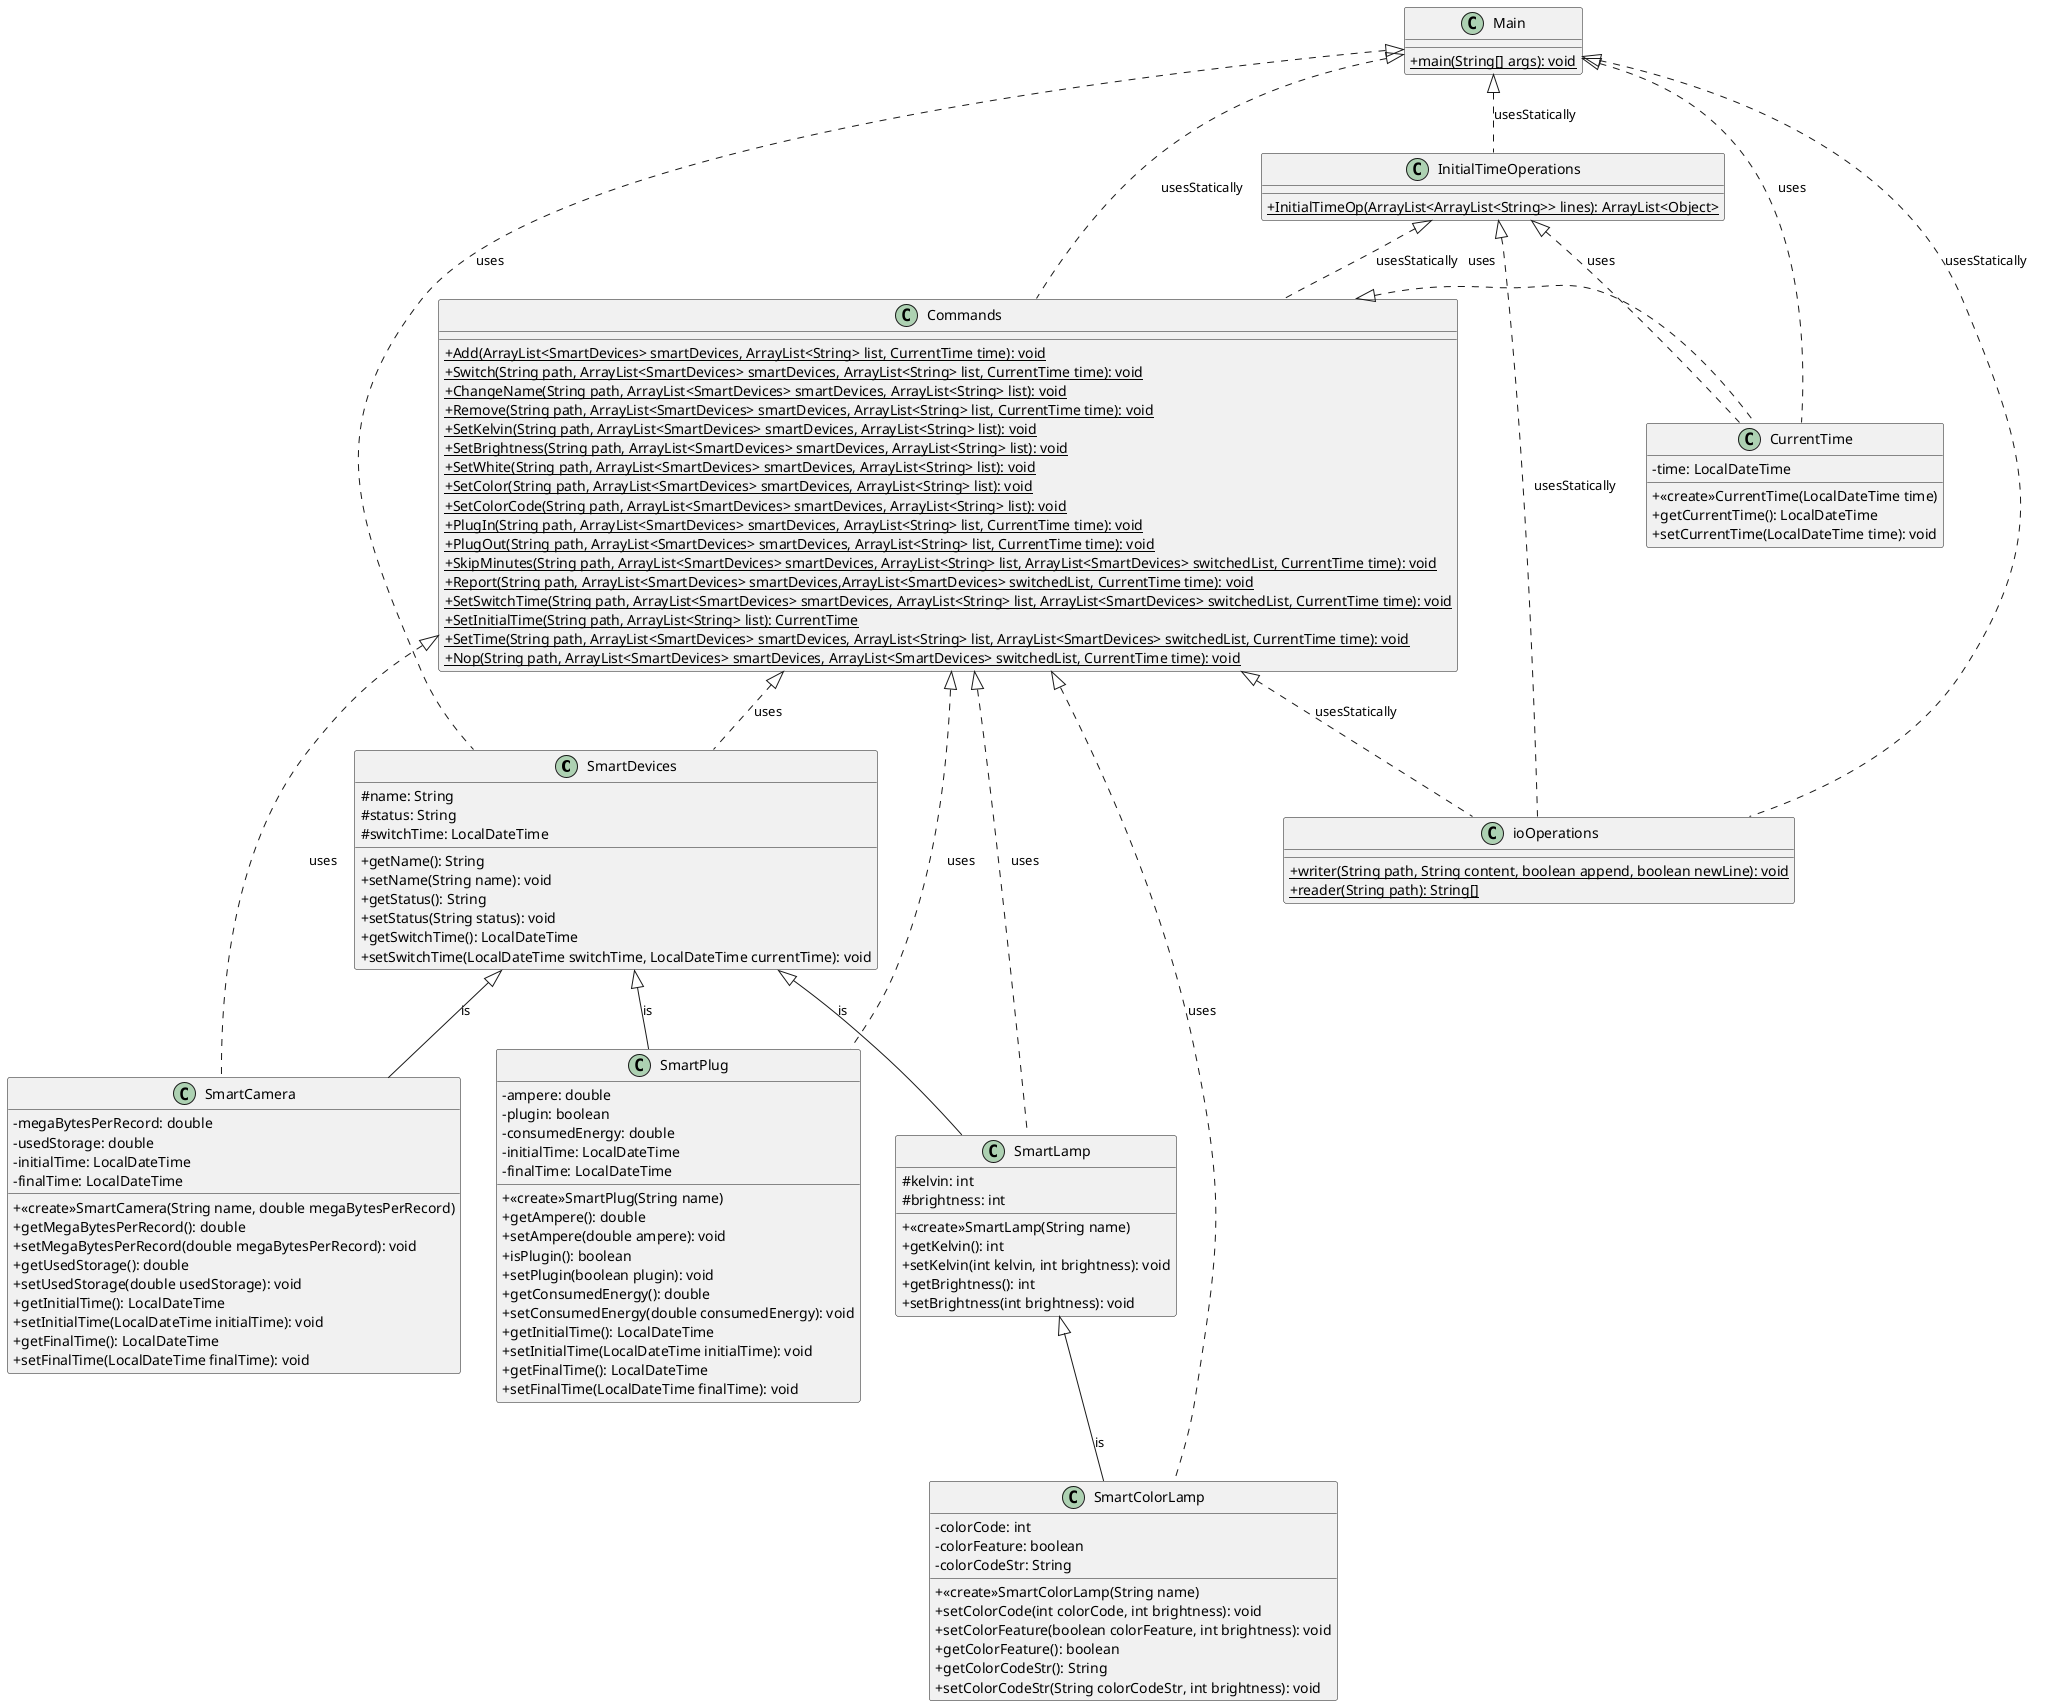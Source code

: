 @startuml
skinparam classAttributeIconSize 0

SmartDevices <|-- SmartPlug: is
SmartDevices <|-- SmartCamera: is
SmartDevices <|-- SmartLamp: is
SmartLamp <|-- SmartColorLamp: is

InitialTimeOperations <|.. ioOperations: usesStatically
Main <|.. ioOperations: usesStatically
Main <|. Commands: usesStatically
Main <|.. InitialTimeOperations: usesStatically
Commands <|.. ioOperations: usesStatically
Commands <|. CurrentTime: uses
InitialTimeOperations <|. CurrentTime: uses
InitialTimeOperations <|.. Commands: usesStatically
Main <|. CurrentTime: uses
Commands <|. SmartCamera: uses
Commands <|. SmartColorLamp: uses
Commands <|. SmartLamp: uses
Commands <|.. SmartDevices: uses
Main <|. SmartDevices: uses
Commands <|. SmartPlug: uses


class SmartDevices {
#name: String
#status: String
#switchTime: LocalDateTime
+getName(): String
+setName(String name): void
+getStatus(): String
+setStatus(String status): void
+getSwitchTime(): LocalDateTime
+setSwitchTime(LocalDateTime switchTime, LocalDateTime currentTime): void
}
class SmartColorLamp {
-colorCode: int
-colorFeature: boolean
-colorCodeStr: String
+<<create>>SmartColorLamp(String name)
+setColorCode(int colorCode, int brightness): void
+setColorFeature(boolean colorFeature, int brightness): void
+getColorFeature(): boolean
+getColorCodeStr(): String
+setColorCodeStr(String colorCodeStr, int brightness): void
}
class SmartLamp {
# kelvin: int
# brightness: int
+ <<create>>SmartLamp(String name)
+ getKelvin(): int
+ setKelvin(int kelvin, int brightness): void
+ getBrightness(): int
+ setBrightness(int brightness): void
}
class SmartCamera{
-megaBytesPerRecord: double
-usedStorage: double
-initialTime: LocalDateTime
-finalTime: LocalDateTime
+<<create>>SmartCamera(String name, double megaBytesPerRecord)
+getMegaBytesPerRecord(): double
+setMegaBytesPerRecord(double megaBytesPerRecord): void
+getUsedStorage(): double
+setUsedStorage(double usedStorage): void
+getInitialTime(): LocalDateTime
+setInitialTime(LocalDateTime initialTime): void
+getFinalTime(): LocalDateTime
+setFinalTime(LocalDateTime finalTime): void
}
class  SmartPlug{
-ampere: double
-plugin: boolean
-consumedEnergy: double
-initialTime: LocalDateTime
-finalTime: LocalDateTime
+<<create>>SmartPlug(String name)
+getAmpere(): double
+setAmpere(double ampere): void
+isPlugin(): boolean
+setPlugin(boolean plugin): void
+getConsumedEnergy(): double
+setConsumedEnergy(double consumedEnergy): void
+getInitialTime(): LocalDateTime
+setInitialTime(LocalDateTime initialTime): void
+getFinalTime(): LocalDateTime
+setFinalTime(LocalDateTime finalTime): void
}
class CurrentTime{
-time: LocalDateTime
+<<create>>CurrentTime(LocalDateTime time)
+getCurrentTime(): LocalDateTime
+setCurrentTime(LocalDateTime time): void
}
class InitialTimeOperations{
+{static}InitialTimeOp(ArrayList<ArrayList<String>> lines): ArrayList<Object>
}
class Commands {
+{static}Add(ArrayList<SmartDevices> smartDevices, ArrayList<String> list, CurrentTime time): void
+{static}Switch(String path, ArrayList<SmartDevices> smartDevices, ArrayList<String> list, CurrentTime time): void
+{static}ChangeName(String path, ArrayList<SmartDevices> smartDevices, ArrayList<String> list): void
+{static}Remove(String path, ArrayList<SmartDevices> smartDevices, ArrayList<String> list, CurrentTime time): void
+{static}SetKelvin(String path, ArrayList<SmartDevices> smartDevices, ArrayList<String> list): void
+{static}SetBrightness(String path, ArrayList<SmartDevices> smartDevices, ArrayList<String> list): void
+{static}SetWhite(String path, ArrayList<SmartDevices> smartDevices, ArrayList<String> list): void
+{static}SetColor(String path, ArrayList<SmartDevices> smartDevices, ArrayList<String> list): void
+{static}SetColorCode(String path, ArrayList<SmartDevices> smartDevices, ArrayList<String> list): void
+{static}PlugIn(String path, ArrayList<SmartDevices> smartDevices, ArrayList<String> list, CurrentTime time): void
+{static}PlugOut(String path, ArrayList<SmartDevices> smartDevices, ArrayList<String> list, CurrentTime time): void
+{static}SkipMinutes(String path, ArrayList<SmartDevices> smartDevices, ArrayList<String> list, ArrayList<SmartDevices> switchedList, CurrentTime time): void
+{static}Report(String path, ArrayList<SmartDevices> smartDevices,ArrayList<SmartDevices> switchedList, CurrentTime time): void
+{static}SetSwitchTime(String path, ArrayList<SmartDevices> smartDevices, ArrayList<String> list, ArrayList<SmartDevices> switchedList, CurrentTime time): void
+{static}SetInitialTime(String path, ArrayList<String> list): CurrentTime
+{static}SetTime(String path, ArrayList<SmartDevices> smartDevices, ArrayList<String> list, ArrayList<SmartDevices> switchedList, CurrentTime time): void
+{static}Nop(String path, ArrayList<SmartDevices> smartDevices, ArrayList<SmartDevices> switchedList, CurrentTime time): void
}
class ioOperations {
+{static}writer(String path, String content, boolean append, boolean newLine): void
+{static}reader(String path): String[]
}
class Main{
+{static}main(String[] args): void
}
@enduml
